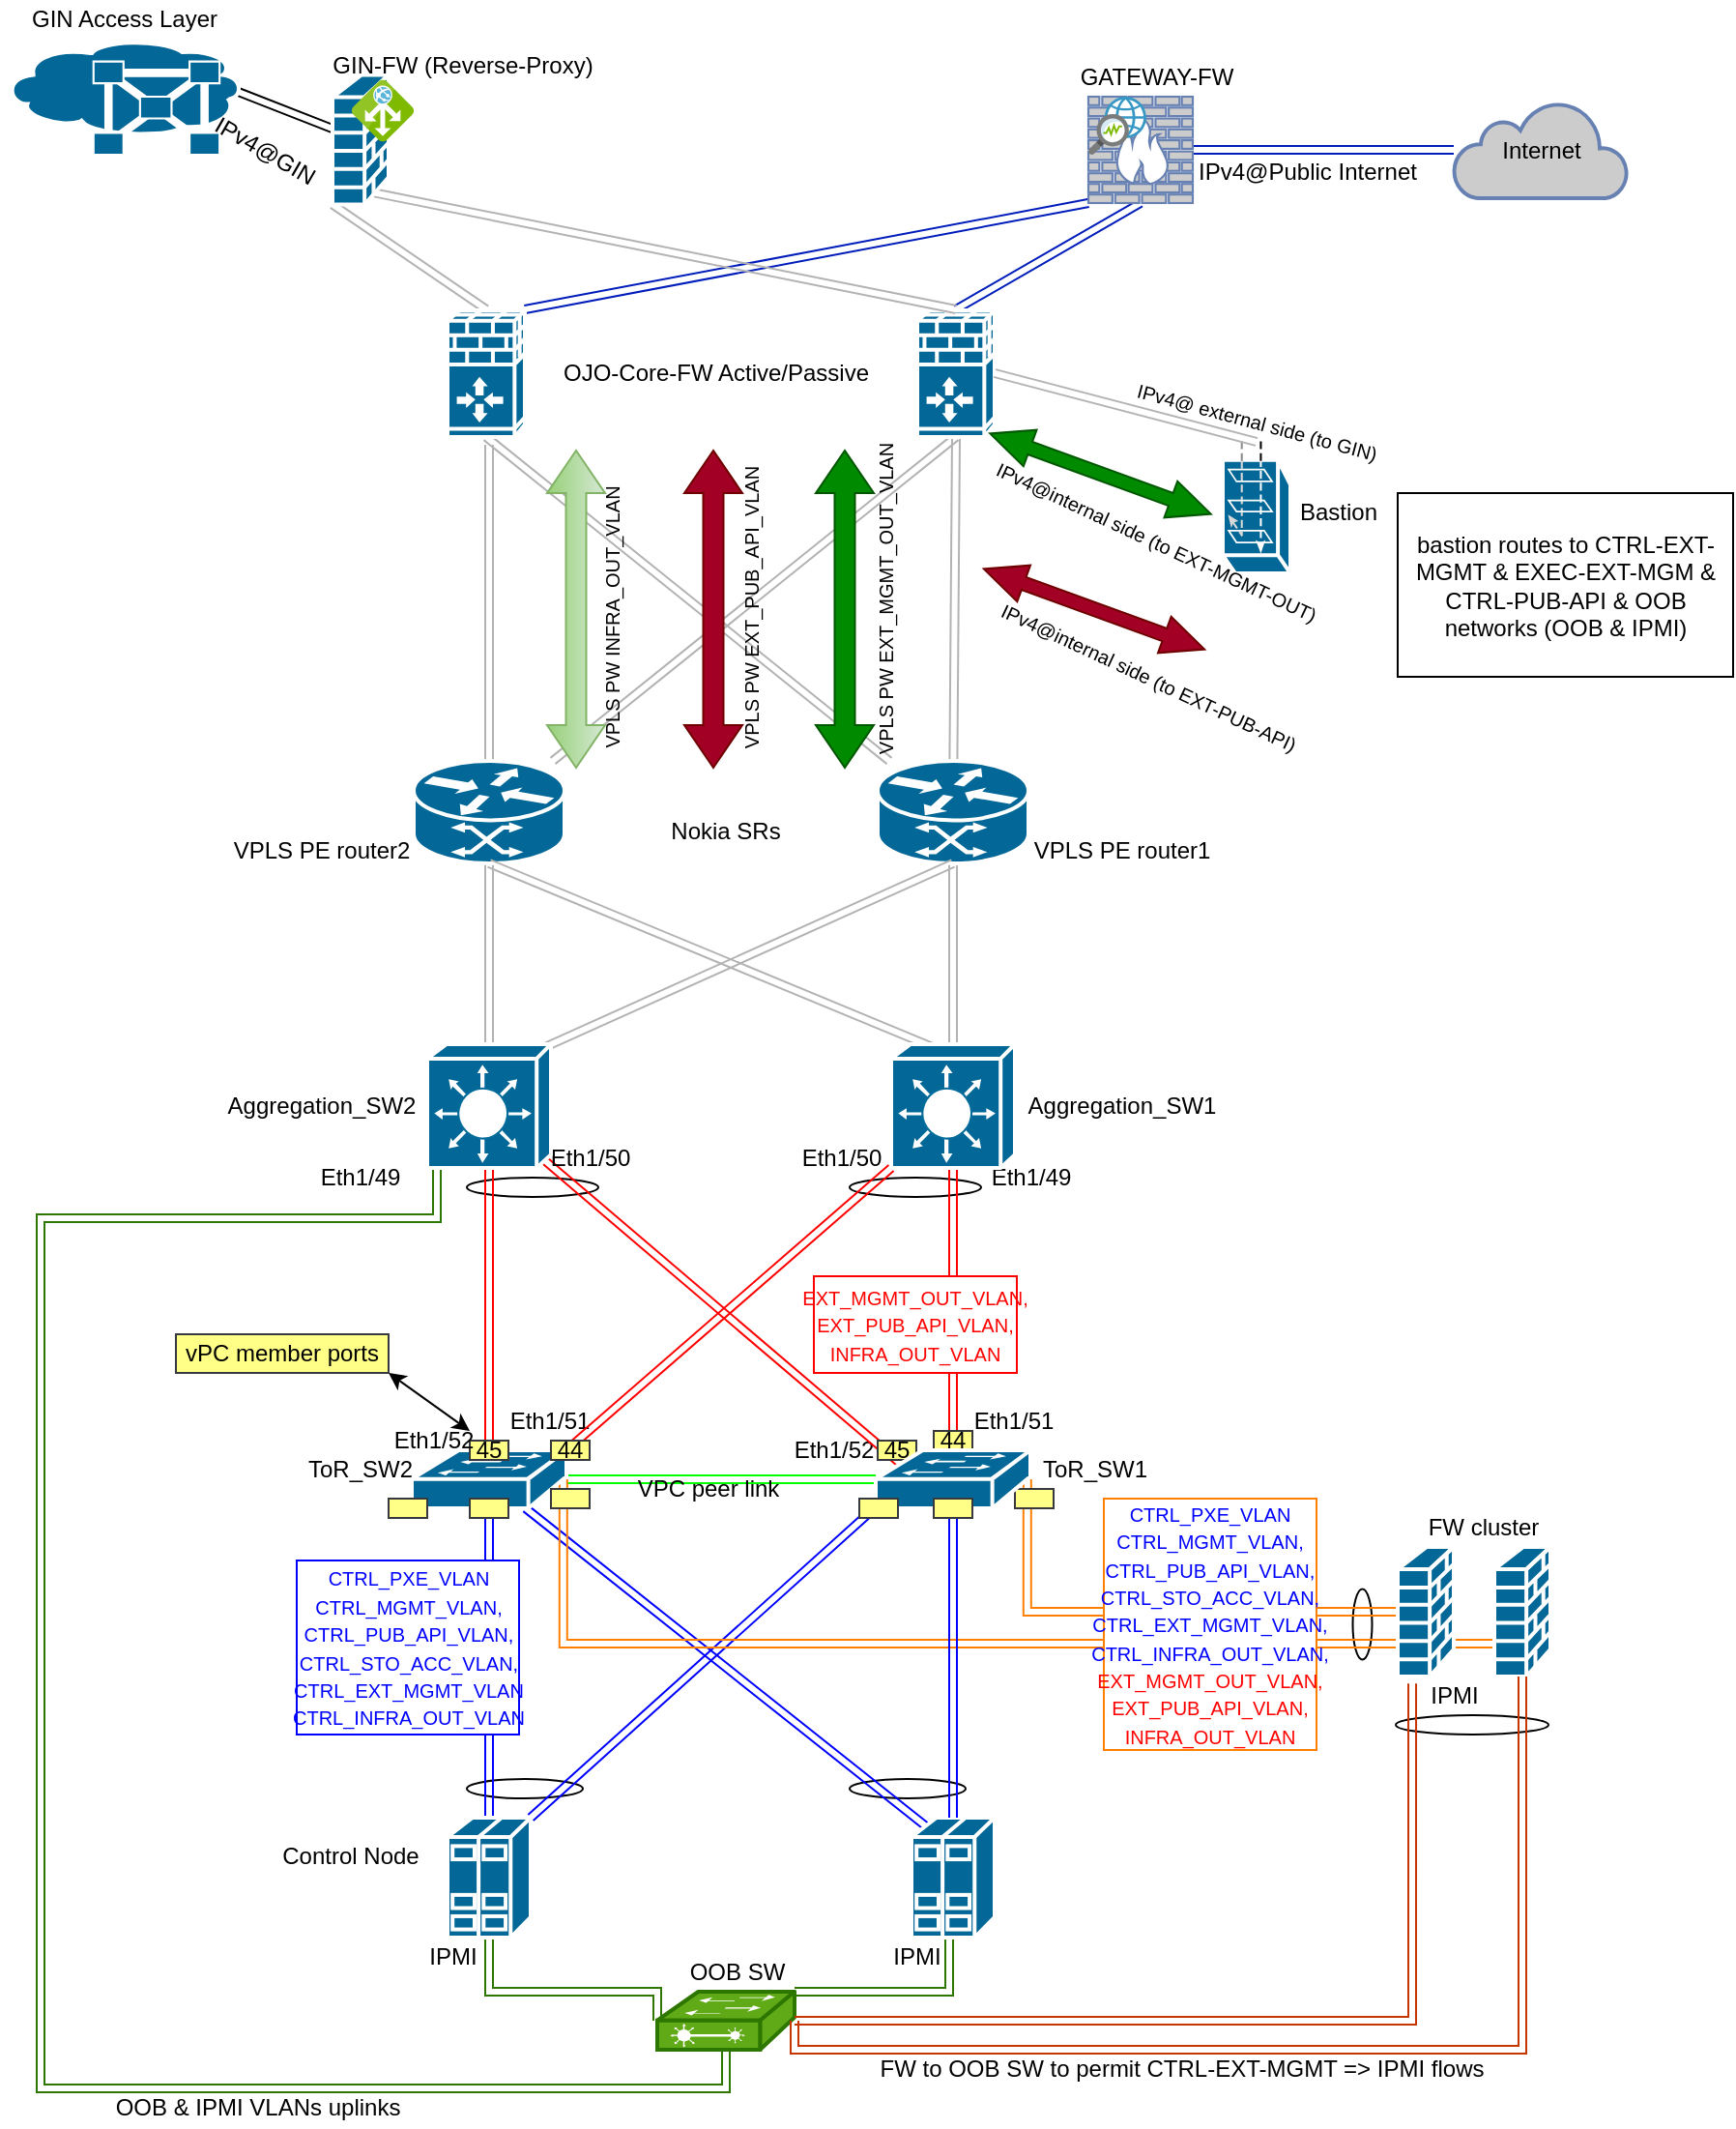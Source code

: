 <mxfile version="14.2.9" type="github">
  <diagram id="BbBqZ-7xA6hIoTF2kiku" name="Page-1">
    <mxGraphModel dx="925" dy="537" grid="1" gridSize="10" guides="1" tooltips="1" connect="1" arrows="1" fold="1" page="1" pageScale="1" pageWidth="850" pageHeight="1100" math="0" shadow="0">
      <root>
        <mxCell id="0" />
        <mxCell id="1" parent="0" />
        <mxCell id="sCo_GNJM_bZFvx2QPZde-1" value="" style="ellipse;whiteSpace=wrap;html=1;" parent="1" vertex="1">
          <mxGeometry x="250.5" y="920" width="60" height="10" as="geometry" />
        </mxCell>
        <mxCell id="sCo_GNJM_bZFvx2QPZde-2" value="" style="ellipse;whiteSpace=wrap;html=1;" parent="1" vertex="1">
          <mxGeometry x="448.5" y="920" width="60" height="10" as="geometry" />
        </mxCell>
        <mxCell id="sCo_GNJM_bZFvx2QPZde-3" value="Eth1/52" style="text;html=1;align=center;verticalAlign=middle;resizable=0;points=[];autosize=1;" parent="1" vertex="1">
          <mxGeometry x="410" y="740" width="60" height="20" as="geometry" />
        </mxCell>
        <mxCell id="sCo_GNJM_bZFvx2QPZde-4" value="Eth1/51" style="text;html=1;align=center;verticalAlign=middle;resizable=0;points=[];autosize=1;" parent="1" vertex="1">
          <mxGeometry x="503" y="725" width="60" height="20" as="geometry" />
        </mxCell>
        <mxCell id="sCo_GNJM_bZFvx2QPZde-5" value="Eth1/51" style="text;html=1;align=center;verticalAlign=middle;resizable=0;points=[];autosize=1;" parent="1" vertex="1">
          <mxGeometry x="263" y="725" width="60" height="20" as="geometry" />
        </mxCell>
        <mxCell id="sCo_GNJM_bZFvx2QPZde-6" value="" style="ellipse;whiteSpace=wrap;html=1;" parent="1" vertex="1">
          <mxGeometry x="731" y="887" width="79" height="10" as="geometry" />
        </mxCell>
        <mxCell id="sCo_GNJM_bZFvx2QPZde-7" value="" style="ellipse;whiteSpace=wrap;html=1;rotation=-90;" parent="1" vertex="1">
          <mxGeometry x="695.5" y="835" width="36.5" height="10" as="geometry" />
        </mxCell>
        <mxCell id="sCo_GNJM_bZFvx2QPZde-8" value="" style="ellipse;whiteSpace=wrap;html=1;" parent="1" vertex="1">
          <mxGeometry x="448.5" y="609" width="68" height="10" as="geometry" />
        </mxCell>
        <mxCell id="sCo_GNJM_bZFvx2QPZde-9" value="" style="ellipse;whiteSpace=wrap;html=1;" parent="1" vertex="1">
          <mxGeometry x="250.5" y="609" width="68" height="10" as="geometry" />
        </mxCell>
        <mxCell id="sCo_GNJM_bZFvx2QPZde-10" style="edgeStyle=orthogonalEdgeStyle;rounded=0;orthogonalLoop=1;jettySize=auto;html=1;entryX=0.5;entryY=0.98;entryDx=0;entryDy=0;entryPerimeter=0;shape=link;strokeColor=#0000FF;" parent="1" source="sCo_GNJM_bZFvx2QPZde-13" target="sCo_GNJM_bZFvx2QPZde-58" edge="1">
          <mxGeometry relative="1" as="geometry" />
        </mxCell>
        <mxCell id="sCo_GNJM_bZFvx2QPZde-11" style="rounded=0;orthogonalLoop=1;jettySize=auto;html=1;exitX=1;exitY=0;exitDx=0;exitDy=0;exitPerimeter=0;entryX=0;entryY=0.98;entryDx=0;entryDy=0;entryPerimeter=0;shape=link;strokeColor=#0000FF;" parent="1" source="sCo_GNJM_bZFvx2QPZde-13" target="sCo_GNJM_bZFvx2QPZde-76" edge="1">
          <mxGeometry relative="1" as="geometry" />
        </mxCell>
        <mxCell id="sCo_GNJM_bZFvx2QPZde-12" style="edgeStyle=orthogonalEdgeStyle;rounded=0;orthogonalLoop=1;jettySize=auto;html=1;exitX=0.5;exitY=1;exitDx=0;exitDy=0;exitPerimeter=0;fillColor=#60a917;strokeColor=#2D7600;shape=link;entryX=0;entryY=0.5;entryDx=0;entryDy=0;entryPerimeter=0;" parent="1" source="sCo_GNJM_bZFvx2QPZde-13" target="sCo_GNJM_bZFvx2QPZde-40" edge="1">
          <mxGeometry relative="1" as="geometry">
            <mxPoint x="320" y="1030" as="targetPoint" />
            <Array as="points">
              <mxPoint x="262" y="1030" />
              <mxPoint x="349" y="1030" />
            </Array>
          </mxGeometry>
        </mxCell>
        <mxCell id="sCo_GNJM_bZFvx2QPZde-13" value="" style="shape=mxgraph.cisco.servers.standard_host;html=1;pointerEvents=1;dashed=0;fillColor=#036897;strokeColor=#ffffff;strokeWidth=2;verticalLabelPosition=bottom;verticalAlign=top;align=center;outlineConnect=0;" parent="1" vertex="1">
          <mxGeometry x="240.5" y="940" width="43" height="62" as="geometry" />
        </mxCell>
        <mxCell id="sCo_GNJM_bZFvx2QPZde-14" style="rounded=0;orthogonalLoop=1;jettySize=auto;html=1;exitX=0.17;exitY=0.07;exitDx=0;exitDy=0;exitPerimeter=0;shape=link;strokeColor=#0000FF;" parent="1" source="sCo_GNJM_bZFvx2QPZde-17" target="sCo_GNJM_bZFvx2QPZde-58" edge="1">
          <mxGeometry relative="1" as="geometry" />
        </mxCell>
        <mxCell id="sCo_GNJM_bZFvx2QPZde-15" style="edgeStyle=orthogonalEdgeStyle;shape=link;rounded=0;orthogonalLoop=1;jettySize=auto;html=1;exitX=0.5;exitY=0;exitDx=0;exitDy=0;exitPerimeter=0;entryX=0.5;entryY=0.98;entryDx=0;entryDy=0;entryPerimeter=0;strokeColor=#0000FF;" parent="1" source="sCo_GNJM_bZFvx2QPZde-77" target="sCo_GNJM_bZFvx2QPZde-76" edge="1">
          <mxGeometry relative="1" as="geometry" />
        </mxCell>
        <mxCell id="sCo_GNJM_bZFvx2QPZde-16" style="edgeStyle=orthogonalEdgeStyle;rounded=0;orthogonalLoop=1;jettySize=auto;html=1;entryX=1;entryY=0;entryDx=0;entryDy=0;entryPerimeter=0;fillColor=#60a917;strokeColor=#2D7600;shape=link;" parent="1" source="sCo_GNJM_bZFvx2QPZde-17" target="sCo_GNJM_bZFvx2QPZde-40" edge="1">
          <mxGeometry relative="1" as="geometry">
            <Array as="points">
              <mxPoint x="500" y="1030" />
            </Array>
          </mxGeometry>
        </mxCell>
        <mxCell id="sCo_GNJM_bZFvx2QPZde-17" value="" style="shape=mxgraph.cisco.servers.standard_host;html=1;pointerEvents=1;dashed=0;fillColor=#036897;strokeColor=#ffffff;strokeWidth=2;verticalLabelPosition=bottom;verticalAlign=top;align=center;outlineConnect=0;" parent="1" vertex="1">
          <mxGeometry x="480.5" y="940" width="43" height="62" as="geometry" />
        </mxCell>
        <mxCell id="sCo_GNJM_bZFvx2QPZde-18" style="edgeStyle=orthogonalEdgeStyle;shape=link;rounded=0;orthogonalLoop=1;jettySize=auto;html=1;entryX=0.5;entryY=1;entryDx=0;entryDy=0;entryPerimeter=0;strokeColor=#FF0000;" parent="1" source="sCo_GNJM_bZFvx2QPZde-59" target="sCo_GNJM_bZFvx2QPZde-81" edge="1">
          <mxGeometry relative="1" as="geometry" />
        </mxCell>
        <mxCell id="sCo_GNJM_bZFvx2QPZde-19" style="shape=link;rounded=0;orthogonalLoop=1;jettySize=auto;html=1;exitX=1;exitY=0;exitDx=0;exitDy=0;exitPerimeter=0;entryX=0;entryY=1;entryDx=0;entryDy=0;entryPerimeter=0;strokeColor=#FF0000;" parent="1" source="sCo_GNJM_bZFvx2QPZde-58" target="sCo_GNJM_bZFvx2QPZde-83" edge="1">
          <mxGeometry relative="1" as="geometry" />
        </mxCell>
        <mxCell id="sCo_GNJM_bZFvx2QPZde-20" style="edgeStyle=orthogonalEdgeStyle;shape=link;rounded=0;orthogonalLoop=1;jettySize=auto;html=1;strokeColor=#00FF00;" parent="1" source="sCo_GNJM_bZFvx2QPZde-58" target="sCo_GNJM_bZFvx2QPZde-76" edge="1">
          <mxGeometry relative="1" as="geometry" />
        </mxCell>
        <mxCell id="sCo_GNJM_bZFvx2QPZde-21" style="edgeStyle=orthogonalEdgeStyle;shape=link;rounded=0;orthogonalLoop=1;jettySize=auto;html=1;strokeColor=#FF0000;" parent="1" source="sCo_GNJM_bZFvx2QPZde-63" target="sCo_GNJM_bZFvx2QPZde-83" edge="1">
          <mxGeometry relative="1" as="geometry" />
        </mxCell>
        <mxCell id="sCo_GNJM_bZFvx2QPZde-22" style="shape=link;rounded=0;orthogonalLoop=1;jettySize=auto;html=1;exitX=0.16;exitY=0.23;exitDx=0;exitDy=0;exitPerimeter=0;entryX=0.95;entryY=0.94;entryDx=0;entryDy=0;entryPerimeter=0;strokeColor=#FF0000;" parent="1" source="sCo_GNJM_bZFvx2QPZde-76" target="sCo_GNJM_bZFvx2QPZde-81" edge="1">
          <mxGeometry relative="1" as="geometry" />
        </mxCell>
        <mxCell id="sCo_GNJM_bZFvx2QPZde-23" style="edgeStyle=orthogonalEdgeStyle;rounded=0;orthogonalLoop=1;jettySize=auto;html=1;entryX=0.98;entryY=0.5;entryDx=0;entryDy=0;entryPerimeter=0;strokeColor=#FF8000;shape=link;" parent="1" source="sCo_GNJM_bZFvx2QPZde-25" target="sCo_GNJM_bZFvx2QPZde-76" edge="1">
          <mxGeometry relative="1" as="geometry" />
        </mxCell>
        <mxCell id="sCo_GNJM_bZFvx2QPZde-24" style="edgeStyle=orthogonalEdgeStyle;rounded=0;orthogonalLoop=1;jettySize=auto;html=1;entryX=0.98;entryY=0.5;entryDx=0;entryDy=0;entryPerimeter=0;strokeColor=#FF8000;shape=link;" parent="1" source="sCo_GNJM_bZFvx2QPZde-26" target="sCo_GNJM_bZFvx2QPZde-58" edge="1">
          <mxGeometry relative="1" as="geometry">
            <Array as="points">
              <mxPoint x="300" y="850" />
            </Array>
          </mxGeometry>
        </mxCell>
        <mxCell id="sCo_GNJM_bZFvx2QPZde-25" value="" style="shape=mxgraph.cisco.security.firewall;html=1;pointerEvents=1;dashed=0;fillColor=#036897;strokeColor=#ffffff;strokeWidth=2;verticalLabelPosition=bottom;verticalAlign=top;align=center;outlineConnect=0;" parent="1" vertex="1">
          <mxGeometry x="732" y="800" width="29" height="67" as="geometry" />
        </mxCell>
        <mxCell id="sCo_GNJM_bZFvx2QPZde-26" value="" style="shape=mxgraph.cisco.security.firewall;html=1;pointerEvents=1;dashed=0;fillColor=#036897;strokeColor=#ffffff;strokeWidth=2;verticalLabelPosition=bottom;verticalAlign=top;align=center;outlineConnect=0;" parent="1" vertex="1">
          <mxGeometry x="782" y="800" width="29" height="67" as="geometry" />
        </mxCell>
        <mxCell id="sCo_GNJM_bZFvx2QPZde-27" style="edgeStyle=orthogonalEdgeStyle;shape=link;rounded=0;orthogonalLoop=1;jettySize=auto;html=1;exitX=0.5;exitY=0;exitDx=0;exitDy=0;exitPerimeter=0;entryX=0.5;entryY=1;entryDx=0;entryDy=0;entryPerimeter=0;strokeColor=#B3B3B3;" parent="1" source="sCo_GNJM_bZFvx2QPZde-81" target="sCo_GNJM_bZFvx2QPZde-48" edge="1">
          <mxGeometry relative="1" as="geometry" />
        </mxCell>
        <mxCell id="sCo_GNJM_bZFvx2QPZde-28" style="edgeStyle=orthogonalEdgeStyle;shape=link;rounded=0;orthogonalLoop=1;jettySize=auto;html=1;exitX=0.5;exitY=0;exitDx=0;exitDy=0;exitPerimeter=0;entryX=0.5;entryY=1;entryDx=0;entryDy=0;entryPerimeter=0;strokeColor=#B3B3B3;" parent="1" source="sCo_GNJM_bZFvx2QPZde-83" target="sCo_GNJM_bZFvx2QPZde-51" edge="1">
          <mxGeometry relative="1" as="geometry" />
        </mxCell>
        <mxCell id="sCo_GNJM_bZFvx2QPZde-29" value="ToR_SW2" style="text;html=1;align=center;verticalAlign=middle;resizable=0;points=[];autosize=1;" parent="1" vertex="1">
          <mxGeometry x="160" y="750" width="70" height="20" as="geometry" />
        </mxCell>
        <mxCell id="sCo_GNJM_bZFvx2QPZde-30" value="ToR_SW1" style="text;html=1;align=center;verticalAlign=middle;resizable=0;points=[];autosize=1;" parent="1" vertex="1">
          <mxGeometry x="540" y="750" width="70" height="20" as="geometry" />
        </mxCell>
        <mxCell id="sCo_GNJM_bZFvx2QPZde-31" value="Aggregation_SW2" style="text;html=1;align=center;verticalAlign=middle;resizable=0;points=[];autosize=1;" parent="1" vertex="1">
          <mxGeometry x="120" y="562" width="110" height="20" as="geometry" />
        </mxCell>
        <mxCell id="sCo_GNJM_bZFvx2QPZde-32" value="Aggregation_SW1" style="text;html=1;align=center;verticalAlign=middle;resizable=0;points=[];autosize=1;" parent="1" vertex="1">
          <mxGeometry x="534" y="562" width="110" height="20" as="geometry" />
        </mxCell>
        <mxCell id="sCo_GNJM_bZFvx2QPZde-33" value="Control Node" style="text;html=1;align=center;verticalAlign=middle;resizable=0;points=[];autosize=1;" parent="1" vertex="1">
          <mxGeometry x="145" y="950" width="90" height="20" as="geometry" />
        </mxCell>
        <mxCell id="sCo_GNJM_bZFvx2QPZde-34" value="FW cluster" style="text;html=1;align=center;verticalAlign=middle;resizable=0;points=[];autosize=1;" parent="1" vertex="1">
          <mxGeometry x="741" y="780" width="70" height="20" as="geometry" />
        </mxCell>
        <mxCell id="sCo_GNJM_bZFvx2QPZde-35" value="VPC peer link" style="text;html=1;align=center;verticalAlign=middle;resizable=0;points=[];autosize=1;" parent="1" vertex="1">
          <mxGeometry x="330" y="760" width="90" height="20" as="geometry" />
        </mxCell>
        <mxCell id="sCo_GNJM_bZFvx2QPZde-36" value="&lt;span style=&quot;font-family: &amp;#34;calibri&amp;#34; , sans-serif ; text-transform: uppercase&quot;&gt;&lt;font style=&quot;font-size: 10px&quot; color=&quot;#0000ff&quot;&gt;CTRL_PXE_VLAN&lt;br&gt;ctrl_mgmt_vlan, ctrl_pub_api_vlan,&lt;br&gt;ctrl_sto_acc_vlan, CTRL_ext_mgmt_vlan&lt;br&gt;CTRL_INFRA_OUT_VLAN&lt;br&gt;&lt;/font&gt;&lt;/span&gt;" style="whiteSpace=wrap;html=1;strokeColor=#0000FF;" parent="1" vertex="1">
          <mxGeometry x="162.5" y="807" width="115" height="90" as="geometry" />
        </mxCell>
        <mxCell id="sCo_GNJM_bZFvx2QPZde-37" value="&lt;font style=&quot;font-size: 10px&quot;&gt;&lt;font style=&quot;font-size: 10px&quot;&gt;&lt;font face=&quot;calibri, sans-serif&quot; style=&quot;color: rgb(0 , 0 , 255) ; font-size: 10px&quot;&gt;&lt;span style=&quot;text-transform: uppercase&quot;&gt;CTRL_PXE_VLAN&lt;br&gt;ctrl_mgmt_vlan, ctrl_pub_api_vlan,&lt;/span&gt;&lt;/font&gt;&lt;br&gt;&lt;font face=&quot;calibri, sans-serif&quot; style=&quot;color: rgb(0 , 0 , 255) ; font-size: 10px&quot;&gt;&lt;span style=&quot;text-transform: uppercase&quot;&gt;ctrl_sto_acc_vlan, CTRL_ext_mgmt_vlan,&lt;br&gt;CTRL_INFRA_OUT_VLAN,&lt;/span&gt;&lt;/font&gt;&lt;br&gt;&lt;font face=&quot;calibri, sans-serif&quot; style=&quot;font-size: 10px&quot; color=&quot;#ff0000&quot;&gt;&lt;span style=&quot;text-transform: uppercase&quot;&gt;EXT_MGMT_OUT_VLAN,&lt;br&gt;EXT_PUB_API_VLAN, INFRA_OUT_VLAN&lt;/span&gt;&lt;/font&gt;&lt;/font&gt;&lt;/font&gt;&lt;font style=&quot;font-size: 10px&quot; color=&quot;#0000ff&quot;&gt;&lt;br&gt;&lt;/font&gt;" style="whiteSpace=wrap;html=1;strokeColor=#FF8000;" parent="1" vertex="1">
          <mxGeometry x="580" y="775" width="110" height="130" as="geometry" />
        </mxCell>
        <mxCell id="sCo_GNJM_bZFvx2QPZde-38" value="&lt;span style=&quot;color: rgb(255 , 0 , 0) ; font-family: &amp;#34;calibri&amp;#34; , sans-serif ; font-size: 10px ; text-transform: uppercase&quot;&gt;EXT_MGMT_OUT_VLAN,&lt;/span&gt;&lt;br style=&quot;color: rgb(255 , 0 , 0) ; font-family: &amp;#34;calibri&amp;#34; , sans-serif ; font-size: 10px ; text-transform: uppercase&quot;&gt;&lt;span style=&quot;color: rgb(255 , 0 , 0) ; font-family: &amp;#34;calibri&amp;#34; , sans-serif ; font-size: 10px ; text-transform: uppercase&quot;&gt;EXT_PUB_API_VLAN,&lt;br&gt;INFRA_OUT_VLAN&lt;/span&gt;&lt;font style=&quot;font-size: 10px&quot; color=&quot;#0000ff&quot;&gt;&lt;br&gt;&lt;/font&gt;" style="whiteSpace=wrap;html=1;strokeColor=#FF0000;" parent="1" vertex="1">
          <mxGeometry x="430" y="660" width="105" height="50" as="geometry" />
        </mxCell>
        <mxCell id="sCo_GNJM_bZFvx2QPZde-39" style="edgeStyle=orthogonalEdgeStyle;rounded=0;orthogonalLoop=1;jettySize=auto;html=1;fillColor=#60a917;strokeColor=#2D7600;shape=link;" parent="1" source="sCo_GNJM_bZFvx2QPZde-40" target="sCo_GNJM_bZFvx2QPZde-81" edge="1">
          <mxGeometry relative="1" as="geometry">
            <mxPoint x="24.5" y="583" as="targetPoint" />
            <Array as="points">
              <mxPoint x="385" y="1080" />
              <mxPoint x="30" y="1080" />
              <mxPoint x="30" y="630" />
              <mxPoint x="235" y="630" />
            </Array>
          </mxGeometry>
        </mxCell>
        <mxCell id="sCo_GNJM_bZFvx2QPZde-40" value="" style="shape=mxgraph.cisco.switches.layer_2_remote_switch;html=1;pointerEvents=1;dashed=0;fillColor=#60a917;strokeColor=#2D7600;strokeWidth=2;verticalLabelPosition=bottom;verticalAlign=top;align=center;outlineConnect=0;fontColor=#ffffff;" parent="1" vertex="1">
          <mxGeometry x="349" y="1030" width="71" height="30" as="geometry" />
        </mxCell>
        <mxCell id="sCo_GNJM_bZFvx2QPZde-41" value="OOB SW" style="text;html=1;align=center;verticalAlign=middle;resizable=0;points=[];autosize=1;" parent="1" vertex="1">
          <mxGeometry x="360" y="1010" width="60" height="20" as="geometry" />
        </mxCell>
        <mxCell id="sCo_GNJM_bZFvx2QPZde-42" value="IPMI" style="text;html=1;align=center;verticalAlign=middle;resizable=0;points=[];autosize=1;" parent="1" vertex="1">
          <mxGeometry x="223" y="1002" width="40" height="20" as="geometry" />
        </mxCell>
        <mxCell id="sCo_GNJM_bZFvx2QPZde-43" value="IPMI" style="text;html=1;align=center;verticalAlign=middle;resizable=0;points=[];autosize=1;" parent="1" vertex="1">
          <mxGeometry x="463" y="1002" width="40" height="20" as="geometry" />
        </mxCell>
        <mxCell id="sCo_GNJM_bZFvx2QPZde-44" value="IPMI" style="text;html=1;align=center;verticalAlign=middle;resizable=0;points=[];autosize=1;" parent="1" vertex="1">
          <mxGeometry x="741" y="867" width="40" height="20" as="geometry" />
        </mxCell>
        <mxCell id="sCo_GNJM_bZFvx2QPZde-45" value="&lt;span style=&quot;color: rgba(0 , 0 , 0 , 0) ; font-family: monospace ; font-size: 0px&quot;&gt;%3CmxGraphModel%3E%3Croot%3E%3CmxCell%20id%3D%220%22%2F%3E%3CmxCell%20id%3D%221%22%20parent%3D%220%22%2F%3E%3CmxCell%20id%3D%222%22%20value%3D%2210.7.10.3%2F24%22%20style%3D%22text%3Bhtml%3D1%3Balign%3Dcenter%3BverticalAlign%3Dmiddle%3Bresizable%3D0%3Bpoints%3D%5B%5D%3Bautosize%3D1%3B%22%20vertex%3D%221%22%20parent%3D%221%22%3E%3CmxGeometry%20x%3D%22199.5%22%20y%3D%22540%22%20width%3D%2280%22%20height%3D%2220%22%20as%3D%22geometry%22%2F%3E%3C%2FmxCell%3E%3C%2Froot%3E%3C%2FmxGraphModel%3E&lt;/span&gt;" style="text;html=1;align=center;verticalAlign=middle;resizable=0;points=[];autosize=1;" parent="1" vertex="1">
          <mxGeometry x="380" y="760" width="20" height="20" as="geometry" />
        </mxCell>
        <mxCell id="sCo_GNJM_bZFvx2QPZde-46" style="edgeStyle=none;shape=link;rounded=0;orthogonalLoop=1;jettySize=auto;html=1;entryX=0.5;entryY=1;entryDx=0;entryDy=0;entryPerimeter=0;fontColor=#E6E6E6;strokeColor=#B3B3B3;" parent="1" source="sCo_GNJM_bZFvx2QPZde-48" target="sCo_GNJM_bZFvx2QPZde-88" edge="1">
          <mxGeometry relative="1" as="geometry" />
        </mxCell>
        <mxCell id="sCo_GNJM_bZFvx2QPZde-47" style="edgeStyle=none;shape=link;rounded=0;orthogonalLoop=1;jettySize=auto;html=1;shadow=0;strokeColor=#B3B3B3;fontSize=10;fontColor=#E6E6E6;" parent="1" source="sCo_GNJM_bZFvx2QPZde-48" edge="1">
          <mxGeometry relative="1" as="geometry">
            <mxPoint x="262" y="230" as="targetPoint" />
          </mxGeometry>
        </mxCell>
        <mxCell id="sCo_GNJM_bZFvx2QPZde-48" value="" style="shape=mxgraph.cisco.routers.atm_router;html=1;pointerEvents=1;dashed=0;fillColor=#036897;strokeColor=#ffffff;strokeWidth=2;verticalLabelPosition=bottom;verticalAlign=top;align=center;outlineConnect=0;" parent="1" vertex="1">
          <mxGeometry x="223" y="393.5" width="78" height="53" as="geometry" />
        </mxCell>
        <mxCell id="sCo_GNJM_bZFvx2QPZde-49" style="edgeStyle=none;shape=link;rounded=0;orthogonalLoop=1;jettySize=auto;html=1;entryX=0.5;entryY=1;entryDx=0;entryDy=0;entryPerimeter=0;fontColor=#E6E6E6;strokeColor=#B3B3B3;" parent="1" source="sCo_GNJM_bZFvx2QPZde-51" target="sCo_GNJM_bZFvx2QPZde-86" edge="1">
          <mxGeometry relative="1" as="geometry" />
        </mxCell>
        <mxCell id="sCo_GNJM_bZFvx2QPZde-50" style="edgeStyle=none;shape=link;rounded=0;orthogonalLoop=1;jettySize=auto;html=1;entryX=0.5;entryY=1;entryDx=0;entryDy=0;entryPerimeter=0;shadow=0;strokeColor=#B3B3B3;fontSize=10;fontColor=#E6E6E6;" parent="1" source="sCo_GNJM_bZFvx2QPZde-51" target="sCo_GNJM_bZFvx2QPZde-88" edge="1">
          <mxGeometry relative="1" as="geometry" />
        </mxCell>
        <mxCell id="sCo_GNJM_bZFvx2QPZde-51" value="" style="shape=mxgraph.cisco.routers.atm_router;html=1;pointerEvents=1;dashed=0;fillColor=#036897;strokeColor=#ffffff;strokeWidth=2;verticalLabelPosition=bottom;verticalAlign=top;align=center;outlineConnect=0;" parent="1" vertex="1">
          <mxGeometry x="463" y="393.5" width="78" height="53" as="geometry" />
        </mxCell>
        <mxCell id="sCo_GNJM_bZFvx2QPZde-52" value="VPLS PE router2" style="text;html=1;align=center;verticalAlign=middle;resizable=0;points=[];autosize=1;" parent="1" vertex="1">
          <mxGeometry x="120" y="430" width="110" height="20" as="geometry" />
        </mxCell>
        <mxCell id="sCo_GNJM_bZFvx2QPZde-53" style="edgeStyle=orthogonalEdgeStyle;shape=link;rounded=0;orthogonalLoop=1;jettySize=auto;html=1;entryX=0.5;entryY=1;entryDx=0;entryDy=0;entryPerimeter=0;strokeColor=#FF0000;" parent="1" source="sCo_GNJM_bZFvx2QPZde-58" target="sCo_GNJM_bZFvx2QPZde-59" edge="1">
          <mxGeometry relative="1" as="geometry">
            <mxPoint x="262" y="750" as="sourcePoint" />
            <mxPoint x="262" y="604" as="targetPoint" />
          </mxGeometry>
        </mxCell>
        <mxCell id="sCo_GNJM_bZFvx2QPZde-54" style="edgeStyle=orthogonalEdgeStyle;shape=link;rounded=0;orthogonalLoop=1;jettySize=auto;html=1;strokeColor=#FF0000;" parent="1" source="sCo_GNJM_bZFvx2QPZde-76" target="sCo_GNJM_bZFvx2QPZde-63" edge="1">
          <mxGeometry relative="1" as="geometry">
            <mxPoint x="502" y="750" as="sourcePoint" />
            <mxPoint x="502" y="604" as="targetPoint" />
          </mxGeometry>
        </mxCell>
        <mxCell id="sCo_GNJM_bZFvx2QPZde-55" style="edgeStyle=orthogonalEdgeStyle;shape=link;rounded=0;orthogonalLoop=1;jettySize=auto;html=1;exitX=0.5;exitY=0;exitDx=0;exitDy=0;exitPerimeter=0;entryX=0.5;entryY=0.98;entryDx=0;entryDy=0;entryPerimeter=0;strokeColor=#0000FF;" parent="1" source="sCo_GNJM_bZFvx2QPZde-17" target="sCo_GNJM_bZFvx2QPZde-77" edge="1">
          <mxGeometry relative="1" as="geometry">
            <mxPoint x="502" y="940" as="sourcePoint" />
            <mxPoint x="502" y="779.4" as="targetPoint" />
          </mxGeometry>
        </mxCell>
        <mxCell id="sCo_GNJM_bZFvx2QPZde-56" value="vPC member ports" style="rounded=0;whiteSpace=wrap;html=1;fillColor=#ffff88;strokeColor=#36393d;" parent="1" vertex="1">
          <mxGeometry x="100" y="690" width="110" height="20" as="geometry" />
        </mxCell>
        <mxCell id="sCo_GNJM_bZFvx2QPZde-57" value="" style="endArrow=classic;startArrow=classic;html=1;entryX=1;entryY=1;entryDx=0;entryDy=0;" parent="1" target="sCo_GNJM_bZFvx2QPZde-56" edge="1">
          <mxGeometry width="50" height="50" relative="1" as="geometry">
            <mxPoint x="252" y="740" as="sourcePoint" />
            <mxPoint x="192" y="720" as="targetPoint" />
          </mxGeometry>
        </mxCell>
        <mxCell id="sCo_GNJM_bZFvx2QPZde-58" value="" style="shape=mxgraph.cisco.switches.workgroup_switch;html=1;pointerEvents=1;dashed=0;fillColor=#036897;strokeColor=#ffffff;strokeWidth=2;verticalLabelPosition=bottom;verticalAlign=top;align=center;outlineConnect=0;" parent="1" vertex="1">
          <mxGeometry x="222" y="750" width="80" height="30" as="geometry" />
        </mxCell>
        <mxCell id="sCo_GNJM_bZFvx2QPZde-59" value="45" style="whiteSpace=wrap;html=1;fillColor=#ffff88;strokeColor=#36393d;" parent="1" vertex="1">
          <mxGeometry x="252" y="745" width="20" height="10" as="geometry" />
        </mxCell>
        <mxCell id="sCo_GNJM_bZFvx2QPZde-60" value="44" style="whiteSpace=wrap;html=1;fillColor=#ffff88;strokeColor=#36393d;" parent="1" vertex="1">
          <mxGeometry x="294" y="745" width="20" height="10" as="geometry" />
        </mxCell>
        <mxCell id="sCo_GNJM_bZFvx2QPZde-61" value="" style="whiteSpace=wrap;html=1;fillColor=#ffff88;strokeColor=#36393d;" parent="1" vertex="1">
          <mxGeometry x="252" y="775" width="20" height="10" as="geometry" />
        </mxCell>
        <mxCell id="sCo_GNJM_bZFvx2QPZde-62" value="" style="whiteSpace=wrap;html=1;fillColor=#ffff88;strokeColor=#36393d;" parent="1" vertex="1">
          <mxGeometry x="210" y="775" width="20" height="10" as="geometry" />
        </mxCell>
        <mxCell id="sCo_GNJM_bZFvx2QPZde-63" value="44" style="whiteSpace=wrap;html=1;fillColor=#ffff88;strokeColor=#36393d;" parent="1" vertex="1">
          <mxGeometry x="492" y="740" width="20" height="10" as="geometry" />
        </mxCell>
        <mxCell id="sCo_GNJM_bZFvx2QPZde-64" value="45" style="whiteSpace=wrap;html=1;fillColor=#ffff88;strokeColor=#36393d;" parent="1" vertex="1">
          <mxGeometry x="463" y="745" width="20" height="10" as="geometry" />
        </mxCell>
        <mxCell id="sCo_GNJM_bZFvx2QPZde-65" value="" style="whiteSpace=wrap;html=1;fillColor=#ffff88;strokeColor=#36393d;" parent="1" vertex="1">
          <mxGeometry x="534" y="770" width="20" height="10" as="geometry" />
        </mxCell>
        <mxCell id="sCo_GNJM_bZFvx2QPZde-66" value="" style="whiteSpace=wrap;html=1;fillColor=#ffff88;strokeColor=#36393d;" parent="1" vertex="1">
          <mxGeometry x="294" y="770" width="20" height="10" as="geometry" />
        </mxCell>
        <mxCell id="sCo_GNJM_bZFvx2QPZde-67" style="edgeStyle=orthogonalEdgeStyle;rounded=0;orthogonalLoop=1;jettySize=auto;html=1;fillColor=#fa6800;strokeColor=#C73500;shape=link;exitX=0.5;exitY=1;exitDx=0;exitDy=0;exitPerimeter=0;entryX=1;entryY=0.5;entryDx=0;entryDy=0;entryPerimeter=0;" parent="1" source="sCo_GNJM_bZFvx2QPZde-26" target="sCo_GNJM_bZFvx2QPZde-40" edge="1">
          <mxGeometry relative="1" as="geometry">
            <Array as="points">
              <mxPoint x="797" y="1060" />
              <mxPoint x="420" y="1060" />
            </Array>
            <mxPoint x="761" y="979" as="sourcePoint" />
            <mxPoint x="681" y="1022" as="targetPoint" />
          </mxGeometry>
        </mxCell>
        <mxCell id="sCo_GNJM_bZFvx2QPZde-68" style="edgeStyle=orthogonalEdgeStyle;rounded=0;orthogonalLoop=1;jettySize=auto;html=1;fillColor=#fa6800;strokeColor=#C73500;shape=link;exitX=-0.037;exitY=0.184;exitDx=0;exitDy=0;exitPerimeter=0;entryX=1;entryY=0.5;entryDx=0;entryDy=0;entryPerimeter=0;" parent="1" source="sCo_GNJM_bZFvx2QPZde-44" target="sCo_GNJM_bZFvx2QPZde-40" edge="1">
          <mxGeometry relative="1" as="geometry">
            <Array as="points">
              <mxPoint x="740" y="1045" />
            </Array>
            <mxPoint x="806.5" y="877" as="sourcePoint" />
            <mxPoint x="430" y="1055" as="targetPoint" />
          </mxGeometry>
        </mxCell>
        <mxCell id="sCo_GNJM_bZFvx2QPZde-69" value="OOB &amp;amp; IPMI VLANs uplinks" style="text;html=1;align=center;verticalAlign=middle;resizable=0;points=[];autosize=1;" parent="1" vertex="1">
          <mxGeometry x="62" y="1080" width="160" height="20" as="geometry" />
        </mxCell>
        <mxCell id="sCo_GNJM_bZFvx2QPZde-70" value="FW to OOB SW to permit CTRL-EXT-MGMT =&amp;gt; IPMI flows" style="text;html=1;align=center;verticalAlign=middle;resizable=0;points=[];autosize=1;" parent="1" vertex="1">
          <mxGeometry x="455" y="1060" width="330" height="20" as="geometry" />
        </mxCell>
        <mxCell id="sCo_GNJM_bZFvx2QPZde-71" value="Eth1/49" style="text;html=1;align=center;verticalAlign=middle;resizable=0;points=[];autosize=1;" parent="1" vertex="1">
          <mxGeometry x="512" y="599" width="60" height="20" as="geometry" />
        </mxCell>
        <mxCell id="sCo_GNJM_bZFvx2QPZde-72" value="Eth1/49" style="text;html=1;align=center;verticalAlign=middle;resizable=0;points=[];autosize=1;" parent="1" vertex="1">
          <mxGeometry x="165" y="599" width="60" height="20" as="geometry" />
        </mxCell>
        <mxCell id="sCo_GNJM_bZFvx2QPZde-73" value="Eth1/50" style="text;html=1;align=center;verticalAlign=middle;resizable=0;points=[];autosize=1;" parent="1" vertex="1">
          <mxGeometry x="413.5" y="589" width="60" height="20" as="geometry" />
        </mxCell>
        <mxCell id="sCo_GNJM_bZFvx2QPZde-74" value="Eth1/50" style="text;html=1;align=center;verticalAlign=middle;resizable=0;points=[];autosize=1;" parent="1" vertex="1">
          <mxGeometry x="283.5" y="589" width="60" height="20" as="geometry" />
        </mxCell>
        <mxCell id="sCo_GNJM_bZFvx2QPZde-75" value="Eth1/52" style="text;html=1;align=center;verticalAlign=middle;resizable=0;points=[];autosize=1;" parent="1" vertex="1">
          <mxGeometry x="203" y="735" width="60" height="20" as="geometry" />
        </mxCell>
        <mxCell id="sCo_GNJM_bZFvx2QPZde-76" value="" style="shape=mxgraph.cisco.switches.workgroup_switch;html=1;pointerEvents=1;dashed=0;fillColor=#036897;strokeColor=#ffffff;strokeWidth=2;verticalLabelPosition=bottom;verticalAlign=top;align=center;outlineConnect=0;" parent="1" vertex="1">
          <mxGeometry x="462" y="750" width="80" height="30" as="geometry" />
        </mxCell>
        <mxCell id="sCo_GNJM_bZFvx2QPZde-77" value="" style="whiteSpace=wrap;html=1;fillColor=#ffff88;strokeColor=#36393d;" parent="1" vertex="1">
          <mxGeometry x="492" y="775" width="20" height="10" as="geometry" />
        </mxCell>
        <mxCell id="sCo_GNJM_bZFvx2QPZde-78" value="" style="whiteSpace=wrap;html=1;fillColor=#ffff88;strokeColor=#36393d;" parent="1" vertex="1">
          <mxGeometry x="453.5" y="775" width="20" height="10" as="geometry" />
        </mxCell>
        <mxCell id="sCo_GNJM_bZFvx2QPZde-79" style="shape=link;rounded=0;orthogonalLoop=1;jettySize=auto;html=1;exitX=0.5;exitY=0;exitDx=0;exitDy=0;exitPerimeter=0;entryX=0.5;entryY=1;entryDx=0;entryDy=0;entryPerimeter=0;strokeColor=#B3B3B3;" parent="1" target="sCo_GNJM_bZFvx2QPZde-51" edge="1">
          <mxGeometry relative="1" as="geometry">
            <mxPoint x="272" y="550" as="sourcePoint" />
            <mxPoint x="272" y="436.5" as="targetPoint" />
          </mxGeometry>
        </mxCell>
        <mxCell id="sCo_GNJM_bZFvx2QPZde-80" style="shape=link;rounded=0;orthogonalLoop=1;jettySize=auto;html=1;exitX=0.5;exitY=0;exitDx=0;exitDy=0;exitPerimeter=0;entryX=0.5;entryY=1;entryDx=0;entryDy=0;entryPerimeter=0;strokeColor=#B3B3B3;" parent="1" target="sCo_GNJM_bZFvx2QPZde-48" edge="1">
          <mxGeometry relative="1" as="geometry">
            <mxPoint x="512" y="550" as="sourcePoint" />
            <mxPoint x="512" y="436.5" as="targetPoint" />
          </mxGeometry>
        </mxCell>
        <mxCell id="sCo_GNJM_bZFvx2QPZde-81" value="" style="shape=mxgraph.cisco.switches.layer_3_switch;html=1;pointerEvents=1;dashed=0;fillColor=#036897;strokeColor=#ffffff;strokeWidth=2;verticalLabelPosition=bottom;verticalAlign=top;align=center;outlineConnect=0;" parent="1" vertex="1">
          <mxGeometry x="230" y="540" width="64" height="64" as="geometry" />
        </mxCell>
        <mxCell id="sCo_GNJM_bZFvx2QPZde-82" style="edgeStyle=none;shape=link;rounded=0;orthogonalLoop=1;jettySize=auto;html=1;exitX=0.95;exitY=0.94;exitDx=0;exitDy=0;exitPerimeter=0;fontSize=10;fontColor=#E6E6E6;strokeColor=none;" parent="1" source="sCo_GNJM_bZFvx2QPZde-83" edge="1">
          <mxGeometry relative="1" as="geometry">
            <mxPoint x="230" y="630" as="targetPoint" />
          </mxGeometry>
        </mxCell>
        <mxCell id="sCo_GNJM_bZFvx2QPZde-83" value="" style="shape=mxgraph.cisco.switches.layer_3_switch;html=1;pointerEvents=1;dashed=0;fillColor=#036897;strokeColor=#ffffff;strokeWidth=2;verticalLabelPosition=bottom;verticalAlign=top;align=center;outlineConnect=0;" parent="1" vertex="1">
          <mxGeometry x="470" y="540" width="64" height="64" as="geometry" />
        </mxCell>
        <mxCell id="sCo_GNJM_bZFvx2QPZde-84" style="edgeStyle=none;shape=link;rounded=0;orthogonalLoop=1;jettySize=auto;html=1;exitX=0.5;exitY=0;exitDx=0;exitDy=0;exitPerimeter=0;entryX=0;entryY=1;entryDx=0;entryDy=0;entryPerimeter=0;fontSize=10;fontColor=#E6E6E6;strokeColor=#B3B3B3;" parent="1" source="sCo_GNJM_bZFvx2QPZde-86" target="3xBZCkZvpWxOtLhurJNL-6" edge="1">
          <mxGeometry relative="1" as="geometry" />
        </mxCell>
        <mxCell id="sCo_GNJM_bZFvx2QPZde-85" style="edgeStyle=none;shape=link;rounded=0;orthogonalLoop=1;jettySize=auto;html=1;exitX=1;exitY=0;exitDx=0;exitDy=0;exitPerimeter=0;entryX=0;entryY=1;entryDx=0;entryDy=0;entryPerimeter=0;strokeColor=#001DBC;fontSize=10;fontColor=#E6E6E6;fillColor=#0050ef;" parent="1" source="sCo_GNJM_bZFvx2QPZde-86" target="3xBZCkZvpWxOtLhurJNL-1" edge="1">
          <mxGeometry relative="1" as="geometry" />
        </mxCell>
        <mxCell id="sCo_GNJM_bZFvx2QPZde-86" value="" style="shape=mxgraph.cisco.security.ios_firewall;html=1;pointerEvents=1;dashed=0;fillColor=#036897;strokeColor=#ffffff;strokeWidth=2;verticalLabelPosition=bottom;verticalAlign=top;align=center;outlineConnect=0;" parent="1" vertex="1">
          <mxGeometry x="240.5" y="160" width="40" height="66" as="geometry" />
        </mxCell>
        <mxCell id="sCo_GNJM_bZFvx2QPZde-87" style="edgeStyle=none;shape=link;rounded=0;orthogonalLoop=1;jettySize=auto;html=1;exitX=0.5;exitY=0;exitDx=0;exitDy=0;exitPerimeter=0;strokeColor=#001DBC;fontSize=10;fontColor=#E6E6E6;fillColor=#0050ef;entryX=0.5;entryY=1;entryDx=0;entryDy=0;entryPerimeter=0;" parent="1" source="sCo_GNJM_bZFvx2QPZde-88" target="3xBZCkZvpWxOtLhurJNL-1" edge="1">
          <mxGeometry relative="1" as="geometry">
            <mxPoint x="600" y="70" as="targetPoint" />
          </mxGeometry>
        </mxCell>
        <mxCell id="sCo_GNJM_bZFvx2QPZde-88" value="" style="shape=mxgraph.cisco.security.ios_firewall;html=1;pointerEvents=1;dashed=0;fillColor=#036897;strokeColor=#ffffff;strokeWidth=2;verticalLabelPosition=bottom;verticalAlign=top;align=center;outlineConnect=0;" parent="1" vertex="1">
          <mxGeometry x="483.5" y="160" width="40" height="66" as="geometry" />
        </mxCell>
        <mxCell id="sCo_GNJM_bZFvx2QPZde-89" value="OJO-Core-FW Active/Passive &lt;br&gt;" style="text;html=1;align=center;verticalAlign=middle;resizable=0;points=[];autosize=1;" parent="1" vertex="1">
          <mxGeometry x="293.5" y="183" width="170" height="20" as="geometry" />
        </mxCell>
        <mxCell id="sCo_GNJM_bZFvx2QPZde-90" value="VPLS PE router1" style="text;html=1;align=center;verticalAlign=middle;resizable=0;points=[];autosize=1;" parent="1" vertex="1">
          <mxGeometry x="534" y="430" width="110" height="20" as="geometry" />
        </mxCell>
        <mxCell id="sCo_GNJM_bZFvx2QPZde-91" value="Nokia SRs" style="text;html=1;align=center;verticalAlign=middle;resizable=0;points=[];autosize=1;" parent="1" vertex="1">
          <mxGeometry x="349" y="420" width="70" height="20" as="geometry" />
        </mxCell>
        <mxCell id="sCo_GNJM_bZFvx2QPZde-92" value="" style="html=1;shadow=0;dashed=0;align=center;verticalAlign=middle;shape=mxgraph.arrows2.twoWayArrow;dy=0.65;dx=22;rotation=90;fillColor=#d5e8d4;strokeColor=#82b366;gradientColor=#97d077;" parent="1" vertex="1">
          <mxGeometry x="225" y="300" width="164" height="30" as="geometry" />
        </mxCell>
        <mxCell id="sCo_GNJM_bZFvx2QPZde-93" value="" style="html=1;shadow=0;dashed=0;align=center;verticalAlign=middle;shape=mxgraph.arrows2.twoWayArrow;dy=0.65;dx=22;rotation=90;fontStyle=1;fillColor=#a20025;strokeColor=#6F0000;fontColor=#ffffff;" parent="1" vertex="1">
          <mxGeometry x="296" y="300" width="164" height="30" as="geometry" />
        </mxCell>
        <mxCell id="sCo_GNJM_bZFvx2QPZde-94" value="" style="html=1;shadow=0;dashed=0;align=center;verticalAlign=middle;shape=mxgraph.arrows2.twoWayArrow;dy=0.65;dx=22;rotation=90;fillColor=#008a00;strokeColor=#005700;fontColor=#ffffff;" parent="1" vertex="1">
          <mxGeometry x="364" y="300" width="164" height="30" as="geometry" />
        </mxCell>
        <mxCell id="sCo_GNJM_bZFvx2QPZde-95" value="VPLS PW EXT_MGMT_OUT_VLAN" style="text;html=1;align=center;verticalAlign=middle;resizable=0;points=[];autosize=1;fontSize=10;rotation=-90;" parent="1" vertex="1">
          <mxGeometry x="377" y="300" width="180" height="20" as="geometry" />
        </mxCell>
        <mxCell id="sCo_GNJM_bZFvx2QPZde-96" value="VPLS PW EXT_PUB_API_VLAN" style="text;html=1;align=center;verticalAlign=middle;resizable=0;points=[];autosize=1;fontSize=10;rotation=-90;" parent="1" vertex="1">
          <mxGeometry x="317.5" y="305" width="160" height="20" as="geometry" />
        </mxCell>
        <mxCell id="sCo_GNJM_bZFvx2QPZde-97" value="VPLS PW INFRA_OUT_VLAN" style="text;html=1;align=center;verticalAlign=middle;resizable=0;points=[];autosize=1;fontSize=10;rotation=-90;" parent="1" vertex="1">
          <mxGeometry x="250.5" y="310" width="150" height="20" as="geometry" />
        </mxCell>
        <mxCell id="3xBZCkZvpWxOtLhurJNL-19" style="shape=link;rounded=0;orthogonalLoop=1;jettySize=auto;html=1;exitX=0.98;exitY=0.46;exitDx=0;exitDy=0;exitPerimeter=0;" parent="1" source="sCo_GNJM_bZFvx2QPZde-98" target="3xBZCkZvpWxOtLhurJNL-6" edge="1">
          <mxGeometry relative="1" as="geometry" />
        </mxCell>
        <mxCell id="sCo_GNJM_bZFvx2QPZde-98" value="" style="shape=mxgraph.cisco.security.gatekeeper;html=1;pointerEvents=1;dashed=0;fillColor=#036897;strokeColor=#ffffff;strokeWidth=2;verticalLabelPosition=bottom;verticalAlign=top;align=center;outlineConnect=0;fontSize=10;fontColor=#E6E6E6;" parent="1" vertex="1">
          <mxGeometry x="10" y="20" width="125" height="60" as="geometry" />
        </mxCell>
        <mxCell id="sCo_GNJM_bZFvx2QPZde-99" value="&lt;font color=&quot;#000000&quot; style=&quot;font-size: 12px&quot;&gt;GIN Access Layer&lt;/font&gt;" style="text;html=1;align=center;verticalAlign=middle;resizable=0;points=[];autosize=1;fontSize=10;fontColor=#E6E6E6;" parent="1" vertex="1">
          <mxGeometry x="17.5" width="110" height="20" as="geometry" />
        </mxCell>
        <mxCell id="sCo_GNJM_bZFvx2QPZde-100" value="&lt;font color=&quot;#000000&quot;&gt;Internet&lt;/font&gt;" style="html=1;outlineConnect=0;fillColor=#CCCCCC;strokeColor=#6881B3;gradientColor=none;gradientDirection=north;strokeWidth=2;shape=mxgraph.networks.cloud;fontColor=#ffffff;" parent="1" vertex="1">
          <mxGeometry x="761" y="52.5" width="90" height="50" as="geometry" />
        </mxCell>
        <mxCell id="sCo_GNJM_bZFvx2QPZde-101" style="edgeStyle=none;shape=link;rounded=0;orthogonalLoop=1;jettySize=auto;html=1;entryX=0.75;entryY=0.91;entryDx=0;entryDy=0;entryPerimeter=0;fontColor=#E6E6E6;exitX=0.5;exitY=0;exitDx=0;exitDy=0;exitPerimeter=0;strokeColor=#B3B3B3;" parent="1" source="sCo_GNJM_bZFvx2QPZde-88" target="3xBZCkZvpWxOtLhurJNL-6" edge="1">
          <mxGeometry relative="1" as="geometry">
            <mxPoint x="648.252" y="237.5" as="sourcePoint" />
            <mxPoint x="439.74" y="70" as="targetPoint" />
          </mxGeometry>
        </mxCell>
        <mxCell id="sCo_GNJM_bZFvx2QPZde-102" value="" style="shape=mxgraph.cisco.security.guard;html=1;pointerEvents=1;dashed=0;fillColor=#036897;strokeColor=#ffffff;strokeWidth=2;verticalLabelPosition=bottom;verticalAlign=top;align=center;outlineConnect=0;fontSize=10;fontColor=#E6E6E6;rotation=90;" parent="1" vertex="1">
          <mxGeometry x="625" y="245" width="68" height="35" as="geometry" />
        </mxCell>
        <mxCell id="sCo_GNJM_bZFvx2QPZde-103" value="" style="html=1;shadow=0;dashed=0;align=center;verticalAlign=middle;shape=mxgraph.arrows2.twoWayArrow;dy=0.65;dx=22;rotation=-160;fillColor=#008a00;strokeColor=#005700;fontColor=#ffffff;" parent="1" vertex="1">
          <mxGeometry x="517.5" y="235" width="121.5" height="20" as="geometry" />
        </mxCell>
        <mxCell id="sCo_GNJM_bZFvx2QPZde-104" style="edgeStyle=none;shape=link;rounded=0;orthogonalLoop=1;jettySize=auto;html=1;entryX=1;entryY=0.5;entryDx=0;entryDy=0;entryPerimeter=0;fontColor=#E6E6E6;exitX=0;exitY=0.5;exitDx=0;exitDy=0;exitPerimeter=0;strokeColor=#B3B3B3;" parent="1" source="sCo_GNJM_bZFvx2QPZde-102" target="sCo_GNJM_bZFvx2QPZde-88" edge="1">
          <mxGeometry relative="1" as="geometry">
            <mxPoint x="712" y="278" as="sourcePoint" />
            <mxPoint x="580" y="178" as="targetPoint" />
          </mxGeometry>
        </mxCell>
        <mxCell id="sCo_GNJM_bZFvx2QPZde-105" value="Bastion" style="text;html=1;align=center;verticalAlign=middle;resizable=0;points=[];autosize=1;" parent="1" vertex="1">
          <mxGeometry x="671" y="255" width="60" height="20" as="geometry" />
        </mxCell>
        <mxCell id="sCo_GNJM_bZFvx2QPZde-106" value="&lt;font color=&quot;#000000&quot;&gt;IPv4@internal side (to&amp;nbsp;&lt;/font&gt;&lt;span style=&quot;color: rgb(0 , 0 , 0)&quot;&gt;EXT-MGMT-OUT)&lt;/span&gt;" style="text;html=1;align=center;verticalAlign=middle;resizable=0;points=[];autosize=1;fontSize=10;fontColor=#E6E6E6;rotation=25;" parent="1" vertex="1">
          <mxGeometry x="507" y="270" width="200" height="20" as="geometry" />
        </mxCell>
        <mxCell id="sCo_GNJM_bZFvx2QPZde-107" value="&lt;font color=&quot;#000000&quot;&gt;IPv4@ external side (to&amp;nbsp;&lt;/font&gt;&lt;span style=&quot;color: rgb(0 , 0 , 0)&quot;&gt;GIN)&lt;/span&gt;" style="text;html=1;align=center;verticalAlign=middle;resizable=0;points=[];autosize=1;fontSize=10;fontColor=#E6E6E6;rotation=15;" parent="1" vertex="1">
          <mxGeometry x="589" y="208" width="140" height="20" as="geometry" />
        </mxCell>
        <mxCell id="3xBZCkZvpWxOtLhurJNL-2" style="rounded=0;orthogonalLoop=1;jettySize=auto;html=1;shape=link;fillColor=#0050ef;strokeColor=#001DBC;" parent="1" source="3xBZCkZvpWxOtLhurJNL-1" target="sCo_GNJM_bZFvx2QPZde-100" edge="1">
          <mxGeometry relative="1" as="geometry">
            <mxPoint x="700" y="70" as="targetPoint" />
          </mxGeometry>
        </mxCell>
        <mxCell id="3xBZCkZvpWxOtLhurJNL-1" value="" style="fontColor=#0066CC;verticalAlign=top;verticalLabelPosition=bottom;labelPosition=center;align=center;html=1;outlineConnect=0;fillColor=#CCCCCC;strokeColor=#6881B3;gradientColor=none;gradientDirection=north;strokeWidth=2;shape=mxgraph.networks.firewall;" parent="1" vertex="1">
          <mxGeometry x="572" y="50" width="54" height="55" as="geometry" />
        </mxCell>
        <mxCell id="3xBZCkZvpWxOtLhurJNL-6" value="" style="shape=mxgraph.cisco.security.firewall;html=1;pointerEvents=1;dashed=0;fillColor=#036897;strokeColor=#ffffff;strokeWidth=2;verticalLabelPosition=bottom;verticalAlign=top;align=center;outlineConnect=0;" parent="1" vertex="1">
          <mxGeometry x="181" y="38.75" width="29" height="67" as="geometry" />
        </mxCell>
        <mxCell id="3xBZCkZvpWxOtLhurJNL-5" value="" style="aspect=fixed;html=1;points=[];align=center;image;fontSize=12;image=img/lib/mscae/Application_Gateway.svg;" parent="1" vertex="1">
          <mxGeometry x="191" y="41.25" width="32" height="32" as="geometry" />
        </mxCell>
        <mxCell id="3xBZCkZvpWxOtLhurJNL-8" value="" style="aspect=fixed;html=1;points=[];align=center;image;fontSize=12;image=img/lib/mscae/Network_watcher.svg;" parent="1" vertex="1">
          <mxGeometry x="572" y="50" width="30" height="30" as="geometry" />
        </mxCell>
        <mxCell id="3xBZCkZvpWxOtLhurJNL-9" value="IPv4@GIN" style="text;html=1;align=center;verticalAlign=middle;resizable=0;points=[];autosize=1;rotation=30;" parent="1" vertex="1">
          <mxGeometry x="111" y="67.5" width="70" height="20" as="geometry" />
        </mxCell>
        <mxCell id="3xBZCkZvpWxOtLhurJNL-11" value="IPv4@Public Internet" style="text;html=1;align=center;verticalAlign=middle;resizable=0;points=[];autosize=1;" parent="1" vertex="1">
          <mxGeometry x="620" y="79" width="130" height="20" as="geometry" />
        </mxCell>
        <mxCell id="3xBZCkZvpWxOtLhurJNL-12" value="GATEWAY-FW" style="text;html=1;align=center;verticalAlign=middle;resizable=0;points=[];autosize=1;" parent="1" vertex="1">
          <mxGeometry x="562" y="30" width="90" height="20" as="geometry" />
        </mxCell>
        <mxCell id="3xBZCkZvpWxOtLhurJNL-13" value="GIN-FW (Reverse-Proxy)" style="text;html=1;align=center;verticalAlign=middle;resizable=0;points=[];autosize=1;" parent="1" vertex="1">
          <mxGeometry x="173" y="24.25" width="150" height="20" as="geometry" />
        </mxCell>
        <mxCell id="tOYUGqsS0mRjYkHyhosL-1" value="" style="html=1;shadow=0;dashed=0;align=center;verticalAlign=middle;shape=mxgraph.arrows2.twoWayArrow;dy=0.65;dx=22;rotation=-160;fillColor=#a20025;strokeColor=#6F0000;fontColor=#ffffff;" vertex="1" parent="1">
          <mxGeometry x="514.25" y="305" width="121.5" height="20" as="geometry" />
        </mxCell>
        <mxCell id="tOYUGqsS0mRjYkHyhosL-2" value="&lt;font color=&quot;#000000&quot;&gt;IPv4@internal side (to&amp;nbsp;&lt;/font&gt;&lt;span style=&quot;color: rgb(0 , 0 , 0)&quot;&gt;EXT-PUB-API)&lt;/span&gt;" style="text;html=1;align=center;verticalAlign=middle;resizable=0;points=[];autosize=1;fontSize=10;fontColor=#E6E6E6;rotation=25;" vertex="1" parent="1">
          <mxGeometry x="513" y="340" width="180" height="20" as="geometry" />
        </mxCell>
        <mxCell id="tOYUGqsS0mRjYkHyhosL-3" value="bastion routes to CTRL-EXT-MGMT &amp;amp; EXEC-EXT-MGM &amp;amp; CTRL-PUB-API &amp;amp; OOB networks (OOB &amp;amp; IPMI)" style="whiteSpace=wrap;html=1;" vertex="1" parent="1">
          <mxGeometry x="732" y="255" width="173.5" height="95" as="geometry" />
        </mxCell>
      </root>
    </mxGraphModel>
  </diagram>
</mxfile>
